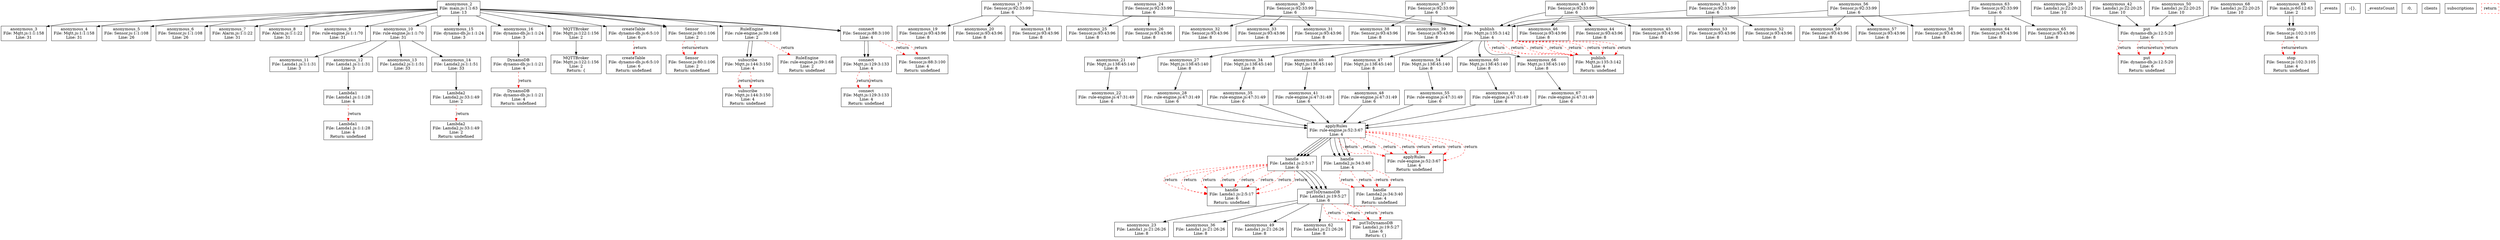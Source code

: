digraph FunctionCalls {
    node [shape=box];
    edge [color=black];
    "anonymous_2
File: main.js:1:1:63
Line: 13" -> "anonymous_3
File: Mqtt.js:1:1:158
Line: 31";
    "anonymous_2
File: main.js:1:1:63
Line: 13" -> "anonymous_4
File: Mqtt.js:1:1:158
Line: 31";
    "anonymous_2
File: main.js:1:1:63
Line: 13" -> "anonymous_5
File: Sensor.js:1:1:108
Line: 26";
    "anonymous_2
File: main.js:1:1:63
Line: 13" -> "anonymous_6
File: Sensor.js:1:1:108
Line: 26";
    "anonymous_2
File: main.js:1:1:63
Line: 13" -> "anonymous_7
File: Alarm.js:1:1:22
Line: 31";
    "anonymous_2
File: main.js:1:1:63
Line: 13" -> "anonymous_8
File: Alarm.js:1:1:22
Line: 31";
    "anonymous_2
File: main.js:1:1:63
Line: 13" -> "anonymous_9
File: rule-engine.js:1:1:70
Line: 31";
    "anonymous_2
File: main.js:1:1:63
Line: 13" -> "anonymous_10
File: rule-engine.js:1:1:70
Line: 31";
    "anonymous_10
File: rule-engine.js:1:1:70
Line: 31" -> "anonymous_11
File: Lamda1.js:1:1:31
Line: 3";
    "anonymous_10
File: rule-engine.js:1:1:70
Line: 31" -> "anonymous_12
File: Lamda1.js:1:1:31
Line: 3";
    "anonymous_12
File: Lamda1.js:1:1:31
Line: 3" -> "Lambda1
File: Lamda1.js:1:1:28
Line: 4";
    "anonymous_10
File: rule-engine.js:1:1:70
Line: 31" -> "anonymous_13
File: Lamda2.js:1:1:51
Line: 33";
    "anonymous_10
File: rule-engine.js:1:1:70
Line: 31" -> "anonymous_14
File: Lamda2.js:1:1:51
Line: 33";
    "anonymous_14
File: Lamda2.js:1:1:51
Line: 33" -> "Lambda2
File: Lamda2.js:33:1:49
Line: 2";
    "anonymous_2
File: main.js:1:1:63
Line: 13" -> "anonymous_15
File: dynamo-db.js:1:1:24
Line: 3";
    "anonymous_2
File: main.js:1:1:63
Line: 13" -> "anonymous_16
File: dynamo-db.js:1:1:24
Line: 3";
    "anonymous_16
File: dynamo-db.js:1:1:24
Line: 3" -> "DynamoDB
File: dynamo-db.js:1:1:21
Line: 4";
    "anonymous_2
File: main.js:1:1:63
Line: 13" -> "MQTTBroker
File: Mqtt.js:122:1:156
Line: 2";
    "anonymous_2
File: main.js:1:1:63
Line: 13" -> "createTable
File: dynamo-db.js:6:5:10
Line: 6";
    "anonymous_2
File: main.js:1:1:63
Line: 13" -> "Sensor
File: Sensor.js:80:1:106
Line: 2";
    "anonymous_2
File: main.js:1:1:63
Line: 13" -> "Sensor
File: Sensor.js:80:1:106
Line: 2";
    "anonymous_2
File: main.js:1:1:63
Line: 13" -> "RuleEngine
File: rule-engine.js:39:1:68
Line: 2";
    "RuleEngine
File: rule-engine.js:39:1:68
Line: 2" -> "subscribe
File: Mqtt.js:144:3:150
Line: 4";
    "RuleEngine
File: rule-engine.js:39:1:68
Line: 2" -> "subscribe
File: Mqtt.js:144:3:150
Line: 4";
    "anonymous_2
File: main.js:1:1:63
Line: 13" -> "connect
File: Sensor.js:88:3:100
Line: 4";
    "connect
File: Sensor.js:88:3:100
Line: 4" -> "connect
File: Mqtt.js:129:3:133
Line: 4";
    "anonymous_2
File: main.js:1:1:63
Line: 13" -> "connect
File: Sensor.js:88:3:100
Line: 4";
    "connect
File: Sensor.js:88:3:100
Line: 4" -> "connect
File: Mqtt.js:129:3:133
Line: 4";
    "anonymous_17
File: Sensor.js:92:33:99
Line: 6" -> "anonymous_18
File: Sensor.js:93:43:96
Line: 8";
    "anonymous_17
File: Sensor.js:92:33:99
Line: 6" -> "anonymous_19
File: Sensor.js:93:43:96
Line: 8";
    "anonymous_17
File: Sensor.js:92:33:99
Line: 6" -> "anonymous_20
File: Sensor.js:93:43:96
Line: 8";
    "anonymous_17
File: Sensor.js:92:33:99
Line: 6" -> "publish
File: Mqtt.js:135:3:142
Line: 4";
    "publish
File: Mqtt.js:135:3:142
Line: 4" -> "anonymous_21
File: Mqtt.js:138:45:140
Line: 8";
    "anonymous_21
File: Mqtt.js:138:45:140
Line: 8" -> "anonymous_22
File: rule-engine.js:47:31:49
Line: 6";
    "anonymous_22
File: rule-engine.js:47:31:49
Line: 6" -> "applyRules
File: rule-engine.js:52:3:67
Line: 4";
    "applyRules
File: rule-engine.js:52:3:67
Line: 4" -> "handle
File: Lamda1.js:2:5:17
Line: 6";
    "handle
File: Lamda1.js:2:5:17
Line: 6" -> "putToDynamoDB
File: Lamda1.js:19:5:27
Line: 6";
    "putToDynamoDB
File: Lamda1.js:19:5:27
Line: 6" -> "anonymous_23
File: Lamda1.js:21:26:26
Line: 8";
    "anonymous_24
File: Sensor.js:92:33:99
Line: 6" -> "anonymous_25
File: Sensor.js:93:43:96
Line: 8";
    "anonymous_24
File: Sensor.js:92:33:99
Line: 6" -> "anonymous_26
File: Sensor.js:93:43:96
Line: 8";
    "anonymous_24
File: Sensor.js:92:33:99
Line: 6" -> "publish
File: Mqtt.js:135:3:142
Line: 4";
    "publish
File: Mqtt.js:135:3:142
Line: 4" -> "anonymous_27
File: Mqtt.js:138:45:140
Line: 8";
    "anonymous_27
File: Mqtt.js:138:45:140
Line: 8" -> "anonymous_28
File: rule-engine.js:47:31:49
Line: 6";
    "anonymous_28
File: rule-engine.js:47:31:49
Line: 6" -> "applyRules
File: rule-engine.js:52:3:67
Line: 4";
    "applyRules
File: rule-engine.js:52:3:67
Line: 4" -> "handle
File: Lamda2.js:34:3:40
Line: 4";
    "anonymous_29
File: Lamda1.js:22:20:25
Line: 10" -> "put
File: dynamo-db.js:12:5:20
Line: 6";
    "anonymous_30
File: Sensor.js:92:33:99
Line: 6" -> "anonymous_31
File: Sensor.js:93:43:96
Line: 8";
    "anonymous_30
File: Sensor.js:92:33:99
Line: 6" -> "anonymous_32
File: Sensor.js:93:43:96
Line: 8";
    "anonymous_30
File: Sensor.js:92:33:99
Line: 6" -> "anonymous_33
File: Sensor.js:93:43:96
Line: 8";
    "anonymous_30
File: Sensor.js:92:33:99
Line: 6" -> "publish
File: Mqtt.js:135:3:142
Line: 4";
    "publish
File: Mqtt.js:135:3:142
Line: 4" -> "anonymous_34
File: Mqtt.js:138:45:140
Line: 8";
    "anonymous_34
File: Mqtt.js:138:45:140
Line: 8" -> "anonymous_35
File: rule-engine.js:47:31:49
Line: 6";
    "anonymous_35
File: rule-engine.js:47:31:49
Line: 6" -> "applyRules
File: rule-engine.js:52:3:67
Line: 4";
    "applyRules
File: rule-engine.js:52:3:67
Line: 4" -> "handle
File: Lamda1.js:2:5:17
Line: 6";
    "handle
File: Lamda1.js:2:5:17
Line: 6" -> "putToDynamoDB
File: Lamda1.js:19:5:27
Line: 6";
    "putToDynamoDB
File: Lamda1.js:19:5:27
Line: 6" -> "anonymous_36
File: Lamda1.js:21:26:26
Line: 8";
    "anonymous_37
File: Sensor.js:92:33:99
Line: 6" -> "anonymous_38
File: Sensor.js:93:43:96
Line: 8";
    "anonymous_37
File: Sensor.js:92:33:99
Line: 6" -> "anonymous_39
File: Sensor.js:93:43:96
Line: 8";
    "anonymous_37
File: Sensor.js:92:33:99
Line: 6" -> "publish
File: Mqtt.js:135:3:142
Line: 4";
    "publish
File: Mqtt.js:135:3:142
Line: 4" -> "anonymous_40
File: Mqtt.js:138:45:140
Line: 8";
    "anonymous_40
File: Mqtt.js:138:45:140
Line: 8" -> "anonymous_41
File: rule-engine.js:47:31:49
Line: 6";
    "anonymous_41
File: rule-engine.js:47:31:49
Line: 6" -> "applyRules
File: rule-engine.js:52:3:67
Line: 4";
    "applyRules
File: rule-engine.js:52:3:67
Line: 4" -> "handle
File: Lamda2.js:34:3:40
Line: 4";
    "anonymous_42
File: Lamda1.js:22:20:25
Line: 10" -> "put
File: dynamo-db.js:12:5:20
Line: 6";
    "anonymous_43
File: Sensor.js:92:33:99
Line: 6" -> "anonymous_44
File: Sensor.js:93:43:96
Line: 8";
    "anonymous_43
File: Sensor.js:92:33:99
Line: 6" -> "anonymous_45
File: Sensor.js:93:43:96
Line: 8";
    "anonymous_43
File: Sensor.js:92:33:99
Line: 6" -> "anonymous_46
File: Sensor.js:93:43:96
Line: 8";
    "anonymous_43
File: Sensor.js:92:33:99
Line: 6" -> "publish
File: Mqtt.js:135:3:142
Line: 4";
    "publish
File: Mqtt.js:135:3:142
Line: 4" -> "anonymous_47
File: Mqtt.js:138:45:140
Line: 8";
    "anonymous_47
File: Mqtt.js:138:45:140
Line: 8" -> "anonymous_48
File: rule-engine.js:47:31:49
Line: 6";
    "anonymous_48
File: rule-engine.js:47:31:49
Line: 6" -> "applyRules
File: rule-engine.js:52:3:67
Line: 4";
    "applyRules
File: rule-engine.js:52:3:67
Line: 4" -> "handle
File: Lamda1.js:2:5:17
Line: 6";
    "handle
File: Lamda1.js:2:5:17
Line: 6" -> "putToDynamoDB
File: Lamda1.js:19:5:27
Line: 6";
    "putToDynamoDB
File: Lamda1.js:19:5:27
Line: 6" -> "anonymous_49
File: Lamda1.js:21:26:26
Line: 8";
    "anonymous_50
File: Lamda1.js:22:20:25
Line: 10" -> "put
File: dynamo-db.js:12:5:20
Line: 6";
    "anonymous_51
File: Sensor.js:92:33:99
Line: 6" -> "anonymous_52
File: Sensor.js:93:43:96
Line: 8";
    "anonymous_51
File: Sensor.js:92:33:99
Line: 6" -> "anonymous_53
File: Sensor.js:93:43:96
Line: 8";
    "anonymous_51
File: Sensor.js:92:33:99
Line: 6" -> "publish
File: Mqtt.js:135:3:142
Line: 4";
    "publish
File: Mqtt.js:135:3:142
Line: 4" -> "anonymous_54
File: Mqtt.js:138:45:140
Line: 8";
    "anonymous_54
File: Mqtt.js:138:45:140
Line: 8" -> "anonymous_55
File: rule-engine.js:47:31:49
Line: 6";
    "anonymous_55
File: rule-engine.js:47:31:49
Line: 6" -> "applyRules
File: rule-engine.js:52:3:67
Line: 4";
    "applyRules
File: rule-engine.js:52:3:67
Line: 4" -> "handle
File: Lamda2.js:34:3:40
Line: 4";
    "anonymous_56
File: Sensor.js:92:33:99
Line: 6" -> "anonymous_57
File: Sensor.js:93:43:96
Line: 8";
    "anonymous_56
File: Sensor.js:92:33:99
Line: 6" -> "anonymous_58
File: Sensor.js:93:43:96
Line: 8";
    "anonymous_56
File: Sensor.js:92:33:99
Line: 6" -> "anonymous_59
File: Sensor.js:93:43:96
Line: 8";
    "anonymous_56
File: Sensor.js:92:33:99
Line: 6" -> "publish
File: Mqtt.js:135:3:142
Line: 4";
    "publish
File: Mqtt.js:135:3:142
Line: 4" -> "anonymous_60
File: Mqtt.js:138:45:140
Line: 8";
    "anonymous_60
File: Mqtt.js:138:45:140
Line: 8" -> "anonymous_61
File: rule-engine.js:47:31:49
Line: 6";
    "anonymous_61
File: rule-engine.js:47:31:49
Line: 6" -> "applyRules
File: rule-engine.js:52:3:67
Line: 4";
    "applyRules
File: rule-engine.js:52:3:67
Line: 4" -> "handle
File: Lamda1.js:2:5:17
Line: 6";
    "handle
File: Lamda1.js:2:5:17
Line: 6" -> "putToDynamoDB
File: Lamda1.js:19:5:27
Line: 6";
    "putToDynamoDB
File: Lamda1.js:19:5:27
Line: 6" -> "anonymous_62
File: Lamda1.js:21:26:26
Line: 8";
    "anonymous_63
File: Sensor.js:92:33:99
Line: 6" -> "anonymous_64
File: Sensor.js:93:43:96
Line: 8";
    "anonymous_63
File: Sensor.js:92:33:99
Line: 6" -> "anonymous_65
File: Sensor.js:93:43:96
Line: 8";
    "anonymous_63
File: Sensor.js:92:33:99
Line: 6" -> "publish
File: Mqtt.js:135:3:142
Line: 4";
    "publish
File: Mqtt.js:135:3:142
Line: 4" -> "anonymous_66
File: Mqtt.js:138:45:140
Line: 8";
    "anonymous_66
File: Mqtt.js:138:45:140
Line: 8" -> "anonymous_67
File: rule-engine.js:47:31:49
Line: 6";
    "anonymous_67
File: rule-engine.js:47:31:49
Line: 6" -> "applyRules
File: rule-engine.js:52:3:67
Line: 4";
    "applyRules
File: rule-engine.js:52:3:67
Line: 4" -> "handle
File: Lamda2.js:34:3:40
Line: 4";
    "anonymous_68
File: Lamda1.js:22:20:25
Line: 10" -> "put
File: dynamo-db.js:12:5:20
Line: 6";
    "anonymous_69
File: main.js:60:12:63
Line: 2" -> "stop
File: Sensor.js:102:3:105
Line: 4";
    "anonymous_69
File: main.js:60:12:63
Line: 2" -> "stop
File: Sensor.js:102:3:105
Line: 4";
    "Lambda1
File: Lamda1.js:1:1:28
Line: 4" -> "Lambda1
File: Lamda1.js:1:1:28
Line: 4
Return: undefined" [label="return", style=dashed, color=red];
    "Lambda2
File: Lamda2.js:33:1:49
Line: 2" -> "Lambda2
File: Lamda2.js:33:1:49
Line: 2
Return: undefined" [label="return", style=dashed, color=red];
    "DynamoDB
File: dynamo-db.js:1:1:21
Line: 4" -> "DynamoDB
File: dynamo-db.js:1:1:21
Line: 4
Return: undefined" [label="return", style=dashed, color=red];
    "MQTTBroker
File: Mqtt.js:122:1:156
Line: 2" -> "MQTTBroker
File: Mqtt.js:122:1:156
Line: 2
Return: {"_events":{},"_eventsCount":0,"clients":{},"subscriptions":{}}" [label="return", style=dashed, color=red];
    "createTable
File: dynamo-db.js:6:5:10
Line: 6" -> "createTable
File: dynamo-db.js:6:5:10
Line: 6
Return: undefined" [label="return", style=dashed, color=red];
    "Sensor
File: Sensor.js:80:1:106
Line: 2" -> "Sensor
File: Sensor.js:80:1:106
Line: 2
Return: undefined" [label="return", style=dashed, color=red];
    "Sensor
File: Sensor.js:80:1:106
Line: 2" -> "Sensor
File: Sensor.js:80:1:106
Line: 2
Return: undefined" [label="return", style=dashed, color=red];
    "subscribe
File: Mqtt.js:144:3:150
Line: 4" -> "subscribe
File: Mqtt.js:144:3:150
Line: 4
Return: undefined" [label="return", style=dashed, color=red];
    "subscribe
File: Mqtt.js:144:3:150
Line: 4" -> "subscribe
File: Mqtt.js:144:3:150
Line: 4
Return: undefined" [label="return", style=dashed, color=red];
    "RuleEngine
File: rule-engine.js:39:1:68
Line: 2" -> "RuleEngine
File: rule-engine.js:39:1:68
Line: 2
Return: undefined" [label="return", style=dashed, color=red];
    "connect
File: Mqtt.js:129:3:133
Line: 4" -> "connect
File: Mqtt.js:129:3:133
Line: 4
Return: undefined" [label="return", style=dashed, color=red];
    "connect
File: Sensor.js:88:3:100
Line: 4" -> "connect
File: Sensor.js:88:3:100
Line: 4
Return: undefined" [label="return", style=dashed, color=red];
    "connect
File: Mqtt.js:129:3:133
Line: 4" -> "connect
File: Mqtt.js:129:3:133
Line: 4
Return: undefined" [label="return", style=dashed, color=red];
    "connect
File: Sensor.js:88:3:100
Line: 4" -> "connect
File: Sensor.js:88:3:100
Line: 4
Return: undefined" [label="return", style=dashed, color=red];
    "putToDynamoDB
File: Lamda1.js:19:5:27
Line: 6" -> "putToDynamoDB
File: Lamda1.js:19:5:27
Line: 6
Return: {}" [label="return", style=dashed, color=red];
    "handle
File: Lamda1.js:2:5:17
Line: 6" -> "handle
File: Lamda1.js:2:5:17
Line: 6
Return: undefined" [label="return", style=dashed, color=red];
    "applyRules
File: rule-engine.js:52:3:67
Line: 4" -> "applyRules
File: rule-engine.js:52:3:67
Line: 4
Return: undefined" [label="return", style=dashed, color=red];
    "publish
File: Mqtt.js:135:3:142
Line: 4" -> "publish
File: Mqtt.js:135:3:142
Line: 4
Return: undefined" [label="return", style=dashed, color=red];
    "handle
File: Lamda2.js:34:3:40
Line: 4" -> "handle
File: Lamda2.js:34:3:40
Line: 4
Return: undefined" [label="return", style=dashed, color=red];
    "applyRules
File: rule-engine.js:52:3:67
Line: 4" -> "applyRules
File: rule-engine.js:52:3:67
Line: 4
Return: undefined" [label="return", style=dashed, color=red];
    "publish
File: Mqtt.js:135:3:142
Line: 4" -> "publish
File: Mqtt.js:135:3:142
Line: 4
Return: undefined" [label="return", style=dashed, color=red];
    "put
File: dynamo-db.js:12:5:20
Line: 6" -> "put
File: dynamo-db.js:12:5:20
Line: 6
Return: undefined" [label="return", style=dashed, color=red];
    "handle
File: Lamda1.js:2:5:17
Line: 6" -> "handle
File: Lamda1.js:2:5:17
Line: 6
Return: undefined" [label="return", style=dashed, color=red];
    "putToDynamoDB
File: Lamda1.js:19:5:27
Line: 6" -> "putToDynamoDB
File: Lamda1.js:19:5:27
Line: 6
Return: {}" [label="return", style=dashed, color=red];
    "handle
File: Lamda1.js:2:5:17
Line: 6" -> "handle
File: Lamda1.js:2:5:17
Line: 6
Return: undefined" [label="return", style=dashed, color=red];
    "applyRules
File: rule-engine.js:52:3:67
Line: 4" -> "applyRules
File: rule-engine.js:52:3:67
Line: 4
Return: undefined" [label="return", style=dashed, color=red];
    "publish
File: Mqtt.js:135:3:142
Line: 4" -> "publish
File: Mqtt.js:135:3:142
Line: 4
Return: undefined" [label="return", style=dashed, color=red];
    "handle
File: Lamda2.js:34:3:40
Line: 4" -> "handle
File: Lamda2.js:34:3:40
Line: 4
Return: undefined" [label="return", style=dashed, color=red];
    "applyRules
File: rule-engine.js:52:3:67
Line: 4" -> "applyRules
File: rule-engine.js:52:3:67
Line: 4
Return: undefined" [label="return", style=dashed, color=red];
    "publish
File: Mqtt.js:135:3:142
Line: 4" -> "publish
File: Mqtt.js:135:3:142
Line: 4
Return: undefined" [label="return", style=dashed, color=red];
    "put
File: dynamo-db.js:12:5:20
Line: 6" -> "put
File: dynamo-db.js:12:5:20
Line: 6
Return: undefined" [label="return", style=dashed, color=red];
    "handle
File: Lamda1.js:2:5:17
Line: 6" -> "handle
File: Lamda1.js:2:5:17
Line: 6
Return: undefined" [label="return", style=dashed, color=red];
    "putToDynamoDB
File: Lamda1.js:19:5:27
Line: 6" -> "putToDynamoDB
File: Lamda1.js:19:5:27
Line: 6
Return: {}" [label="return", style=dashed, color=red];
    "handle
File: Lamda1.js:2:5:17
Line: 6" -> "handle
File: Lamda1.js:2:5:17
Line: 6
Return: undefined" [label="return", style=dashed, color=red];
    "applyRules
File: rule-engine.js:52:3:67
Line: 4" -> "applyRules
File: rule-engine.js:52:3:67
Line: 4
Return: undefined" [label="return", style=dashed, color=red];
    "publish
File: Mqtt.js:135:3:142
Line: 4" -> "publish
File: Mqtt.js:135:3:142
Line: 4
Return: undefined" [label="return", style=dashed, color=red];
    "put
File: dynamo-db.js:12:5:20
Line: 6" -> "put
File: dynamo-db.js:12:5:20
Line: 6
Return: undefined" [label="return", style=dashed, color=red];
    "handle
File: Lamda1.js:2:5:17
Line: 6" -> "handle
File: Lamda1.js:2:5:17
Line: 6
Return: undefined" [label="return", style=dashed, color=red];
    "handle
File: Lamda2.js:34:3:40
Line: 4" -> "handle
File: Lamda2.js:34:3:40
Line: 4
Return: undefined" [label="return", style=dashed, color=red];
    "applyRules
File: rule-engine.js:52:3:67
Line: 4" -> "applyRules
File: rule-engine.js:52:3:67
Line: 4
Return: undefined" [label="return", style=dashed, color=red];
    "publish
File: Mqtt.js:135:3:142
Line: 4" -> "publish
File: Mqtt.js:135:3:142
Line: 4
Return: undefined" [label="return", style=dashed, color=red];
    "putToDynamoDB
File: Lamda1.js:19:5:27
Line: 6" -> "putToDynamoDB
File: Lamda1.js:19:5:27
Line: 6
Return: {}" [label="return", style=dashed, color=red];
    "handle
File: Lamda1.js:2:5:17
Line: 6" -> "handle
File: Lamda1.js:2:5:17
Line: 6
Return: undefined" [label="return", style=dashed, color=red];
    "applyRules
File: rule-engine.js:52:3:67
Line: 4" -> "applyRules
File: rule-engine.js:52:3:67
Line: 4
Return: undefined" [label="return", style=dashed, color=red];
    "publish
File: Mqtt.js:135:3:142
Line: 4" -> "publish
File: Mqtt.js:135:3:142
Line: 4
Return: undefined" [label="return", style=dashed, color=red];
    "handle
File: Lamda2.js:34:3:40
Line: 4" -> "handle
File: Lamda2.js:34:3:40
Line: 4
Return: undefined" [label="return", style=dashed, color=red];
    "applyRules
File: rule-engine.js:52:3:67
Line: 4" -> "applyRules
File: rule-engine.js:52:3:67
Line: 4
Return: undefined" [label="return", style=dashed, color=red];
    "publish
File: Mqtt.js:135:3:142
Line: 4" -> "publish
File: Mqtt.js:135:3:142
Line: 4
Return: undefined" [label="return", style=dashed, color=red];
    "put
File: dynamo-db.js:12:5:20
Line: 6" -> "put
File: dynamo-db.js:12:5:20
Line: 6
Return: undefined" [label="return", style=dashed, color=red];
    "handle
File: Lamda1.js:2:5:17
Line: 6" -> "handle
File: Lamda1.js:2:5:17
Line: 6
Return: undefined" [label="return", style=dashed, color=red];
    "stop
File: Sensor.js:102:3:105
Line: 4" -> "stop
File: Sensor.js:102:3:105
Line: 4
Return: undefined" [label="return", style=dashed, color=red];
    "stop
File: Sensor.js:102:3:105
Line: 4" -> "stop
File: Sensor.js:102:3:105
Line: 4
Return: undefined" [label="return", style=dashed, color=red];
}